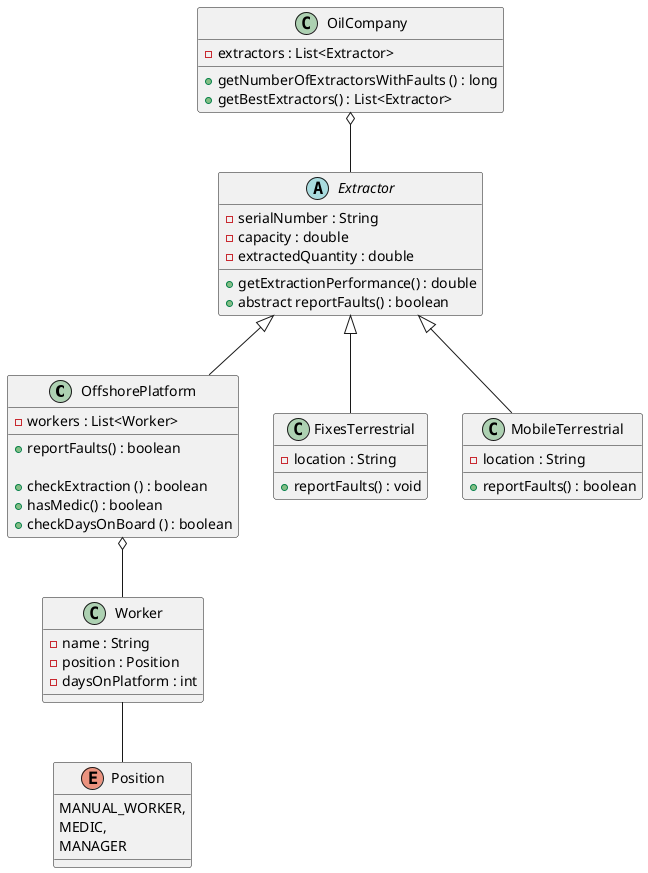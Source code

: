@startuml

OffshorePlatform o-- Worker
OilCompany o-- Extractor
Worker -- Position

class OilCompany {
- extractors : List<Extractor>

+ getNumberOfExtractorsWithFaults () : long
+ getBestExtractors() : List<Extractor>

}

abstract class Extractor {
- serialNumber : String
- capacity : double
- extractedQuantity : double

+ getExtractionPerformance() : double
+ abstract reportFaults() : boolean
}

class FixesTerrestrial extends Extractor {
- location : String

+ reportFaults() : void
}

class MobileTerrestrial extends Extractor {
- location : String

+ reportFaults() : boolean
}

class OffshorePlatform extends Extractor {
- workers : List<Worker>

+ reportFaults() : boolean

+ checkExtraction () : boolean
+ hasMedic() : boolean
+ checkDaysOnBoard () : boolean
}

class Worker {
- name : String
- position : Position
- daysOnPlatform : int


}

enum Position {
MANUAL_WORKER,
MEDIC,
MANAGER
}




@enduml